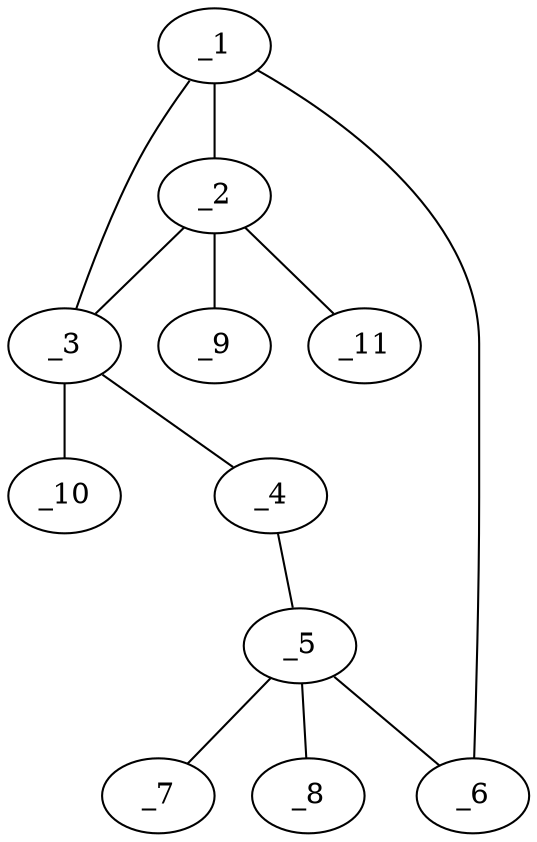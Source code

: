 graph molid660837 {
	_1	 [charge=0,
		chem=1,
		symbol="C  ",
		x="4.3479",
		y="-0.817"];
	_2	 [charge=0,
		chem=1,
		symbol="C  ",
		x="5.2139",
		y="-0.317"];
	_1 -- _2	 [valence=1];
	_3	 [charge=0,
		chem=1,
		symbol="C  ",
		x="4.3479",
		y="0.183"];
	_1 -- _3	 [valence=1];
	_6	 [charge=0,
		chem=1,
		symbol="C  ",
		x="3.3968",
		y="-1.126"];
	_1 -- _6	 [valence=1];
	_2 -- _3	 [valence=1];
	_9	 [charge=0,
		chem=7,
		symbol="Cl ",
		x="5.7139",
		y="-1.183"];
	_2 -- _9	 [valence=1];
	_11	 [charge=0,
		chem=7,
		symbol="Cl ",
		x="5.7139",
		y="0.549"];
	_2 -- _11	 [valence=1];
	_4	 [charge=0,
		chem=1,
		symbol="C  ",
		x="3.3968",
		y="0.492"];
	_3 -- _4	 [valence=1];
	_10	 [charge=0,
		chem=1,
		symbol="C  ",
		x="4.3479",
		y="1.183"];
	_3 -- _10	 [valence=1];
	_5	 [charge=0,
		chem=6,
		symbol="P  ",
		x="2.809",
		y="-0.317"];
	_4 -- _5	 [valence=1];
	_5 -- _6	 [valence=1];
	_7	 [charge=0,
		chem=2,
		symbol="O  ",
		x=2,
		y="-0.9048"];
	_5 -- _7	 [valence=2];
	_8	 [charge=0,
		chem=2,
		symbol="O  ",
		x=2,
		y="0.2708"];
	_5 -- _8	 [valence=1];
}
